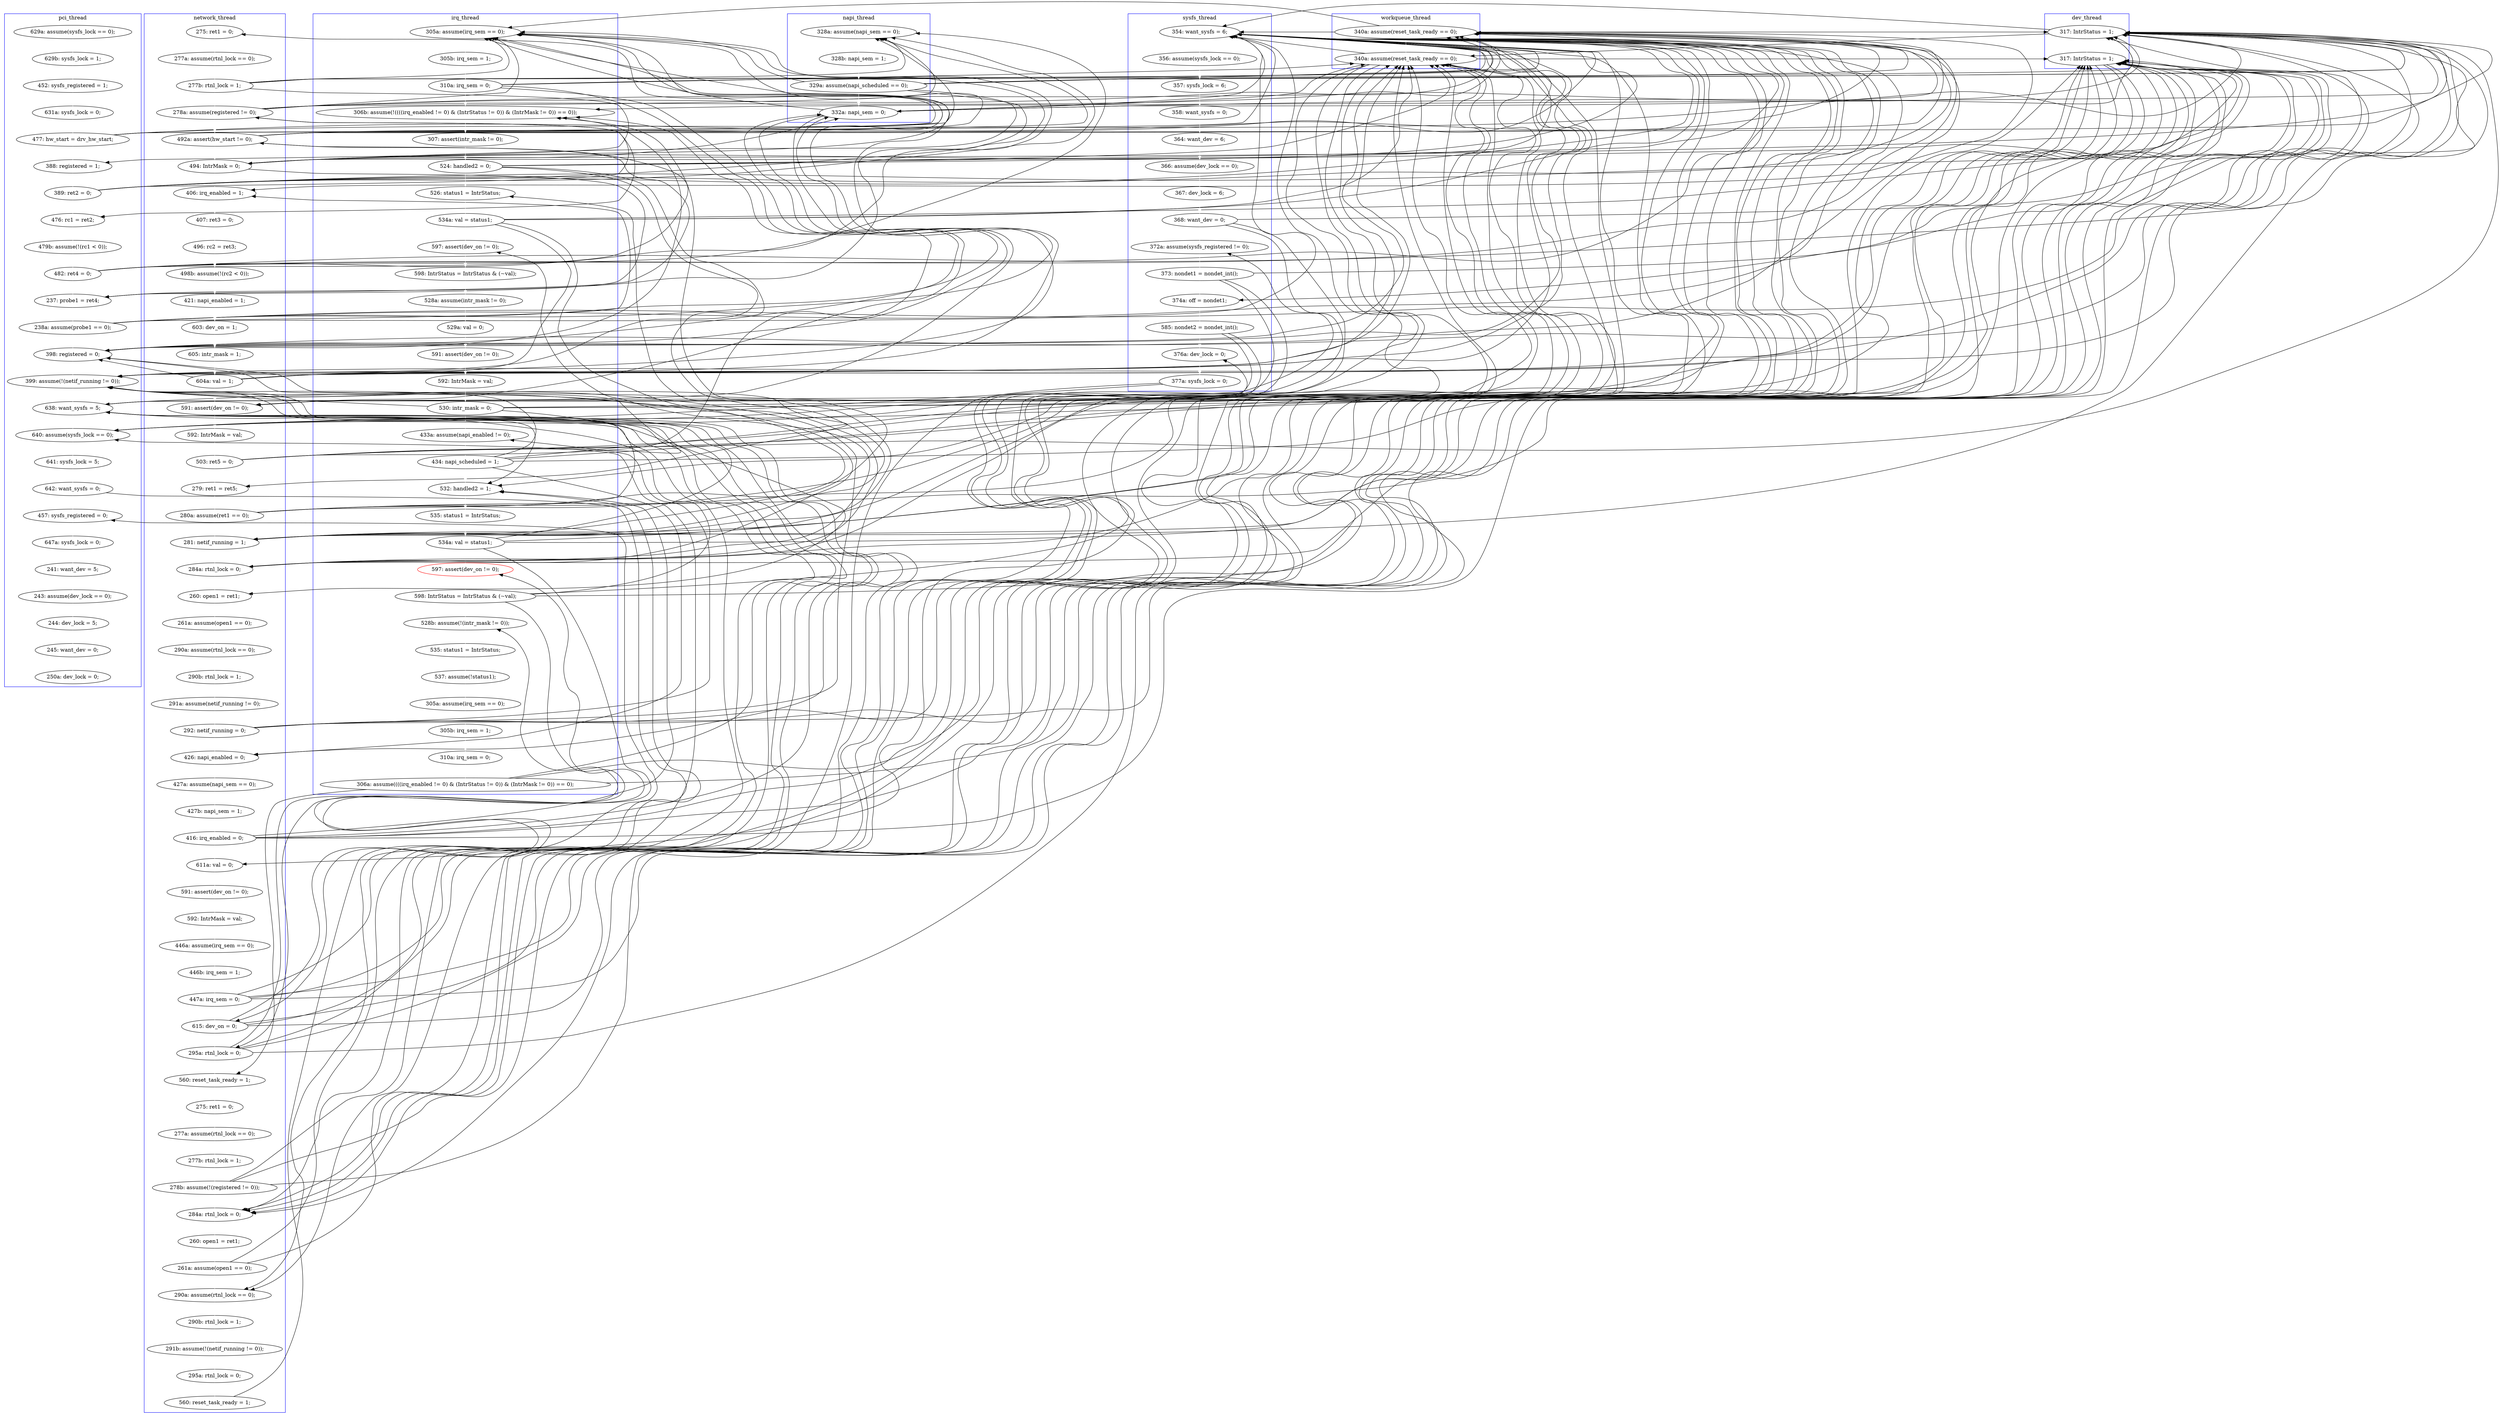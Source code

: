 digraph Counterexample {
	76 -> 110 [color = black, style = solid, constraint = false]
	36 -> 53 [color = white, style = solid]
	208 -> 251 [color = black, style = solid, constraint = false]
	106 -> 186 [color = black, style = solid, constraint = false]
	101 -> 242 [color = black, style = solid, constraint = false]
	188 -> 190 [color = white, style = solid]
	122 -> 174 [color = white, style = solid]
	76 -> 122 [color = white, style = solid]
	174 -> 242 [color = black, style = solid, constraint = false]
	48 -> 55 [color = white, style = solid]
	128 -> 242 [color = black, style = solid, constraint = false]
	206 -> 207 [color = black, style = solid, constraint = false]
	269 -> 270 [color = white, style = solid]
	264 -> 269 [color = black, style = solid, constraint = false]
	129 -> 242 [color = black, style = solid, constraint = false]
	55 -> 110 [color = black, style = solid, constraint = false]
	55 -> 242 [color = black, style = solid, constraint = false]
	174 -> 177 [color = black, style = solid, constraint = false]
	36 -> 43 [color = black, style = solid, constraint = false]
	251 -> 269 [color = white, style = solid]
	72 -> 129 [color = black, style = solid, constraint = false]
	67 -> 72 [color = white, style = solid]
	226 -> 228 [color = black, style = solid, constraint = false]
	71 -> 242 [color = black, style = solid, constraint = false]
	255 -> 258 [color = white, style = solid]
	254 -> 255 [color = black, style = solid, constraint = false]
	240 -> 254 [color = black, style = solid, constraint = false]
	67 -> 73 [color = black, style = solid, constraint = false]
	53 -> 54 [color = white, style = solid]
	55 -> 59 [color = black, style = solid, constraint = false]
	148 -> 149 [color = white, style = solid]
	47 -> 48 [color = white, style = solid]
	71 -> 106 [color = white, style = solid]
	139 -> 141 [color = white, style = solid]
	154 -> 254 [color = black, style = solid, constraint = false]
	197 -> 206 [color = white, style = solid]
	154 -> 186 [color = black, style = solid, constraint = false]
	270 -> 271 [color = white, style = solid]
	261 -> 264 [color = white, style = solid]
	253 -> 255 [color = white, style = solid]
	63 -> 110 [color = black, style = solid, constraint = false]
	84 -> 129 [color = black, style = solid, constraint = false]
	204 -> 254 [color = black, style = solid, constraint = false]
	106 -> 122 [color = black, style = solid, constraint = false]
	101 -> 122 [color = black, style = solid, constraint = false]
	137 -> 138 [color = black, style = solid, constraint = false]
	211 -> 254 [color = black, style = solid, constraint = false]
	48 -> 242 [color = black, style = solid, constraint = false]
	63 -> 84 [color = black, style = solid, constraint = false]
	169 -> 170 [color = white, style = solid]
	208 -> 242 [color = black, style = solid, constraint = false]
	122 -> 242 [color = black, style = solid, constraint = false]
	106 -> 110 [color = black, style = solid, constraint = false]
	138 -> 142 [color = white, style = solid]
	177 -> 178 [color = white, style = solid]
	125 -> 128 [color = white, style = solid]
	190 -> 191 [color = white, style = solid]
	138 -> 254 [color = black, style = solid, constraint = false]
	258 -> 260 [color = black, style = solid, constraint = false]
	251 -> 260 [color = black, style = solid, constraint = false]
	253 -> 269 [color = black, style = solid, constraint = false]
	55 -> 84 [color = black, style = solid, constraint = false]
	249 -> 252 [color = white, style = solid]
	154 -> 155 [color = black, style = solid, constraint = false]
	219 -> 222 [color = white, style = solid]
	84 -> 106 [color = black, style = solid, constraint = false]
	306 -> 307 [color = white, style = solid]
	54 -> 68 [color = black, style = solid, constraint = false]
	72 -> 110 [color = black, style = solid, constraint = false]
	128 -> 138 [color = white, style = solid]
	170 -> 174 [color = black, style = solid, constraint = false]
	246 -> 247 [color = white, style = solid]
	165 -> 167 [color = white, style = solid]
	120 -> 122 [color = black, style = solid, constraint = false]
	253 -> 260 [color = black, style = solid, constraint = false]
	106 -> 114 [color = black, style = solid, constraint = false]
	254 -> 269 [color = black, style = solid, constraint = false]
	101 -> 129 [color = black, style = solid, constraint = false]
	137 -> 254 [color = black, style = solid, constraint = false]
	142 -> 186 [color = black, style = solid, constraint = false]
	106 -> 242 [color = black, style = solid, constraint = false]
	101 -> 114 [color = white, style = solid]
	224 -> 226 [color = white, style = solid]
	84 -> 242 [color = black, style = solid, constraint = false]
	29 -> 32 [color = white, style = solid]
	87 -> 88 [color = white, style = solid]
	183 -> 201 [color = black, style = solid, constraint = false]
	141 -> 186 [color = black, style = solid, constraint = false]
	235 -> 236 [color = white, style = solid]
	110 -> 111 [color = white, style = solid]
	174 -> 254 [color = black, style = solid, constraint = false]
	206 -> 211 [color = white, style = solid]
	211 -> 228 [color = white, style = solid]
	132 -> 137 [color = white, style = solid]
	178 -> 179 [color = white, style = solid]
	248 -> 249 [color = white, style = solid]
	48 -> 84 [color = black, style = solid, constraint = false]
	114 -> 115 [color = white, style = solid]
	144 -> 145 [color = white, style = solid]
	197 -> 242 [color = black, style = solid, constraint = false]
	129 -> 138 [color = black, style = solid, constraint = false]
	170 -> 201 [color = white, style = solid]
	120 -> 131 [color = black, style = solid, constraint = false]
	142 -> 242 [color = black, style = solid, constraint = false]
	141 -> 174 [color = black, style = solid, constraint = false]
	183 -> 242 [color = black, style = solid, constraint = false]
	236 -> 240 [color = white, style = solid]
	195 -> 196 [color = white, style = solid]
	191 -> 195 [color = white, style = solid]
	179 -> 183 [color = white, style = solid]
	112 -> 131 [color = white, style = solid]
	154 -> 169 [color = white, style = solid]
	63 -> 68 [color = black, style = solid, constraint = false]
	174 -> 186 [color = black, style = solid, constraint = false]
	208 -> 211 [color = black, style = solid, constraint = false]
	122 -> 186 [color = black, style = solid, constraint = false]
	43 -> 47 [color = white, style = solid]
	48 -> 110 [color = black, style = solid, constraint = false]
	264 -> 265 [color = black, style = solid, constraint = false]
	211 -> 242 [color = black, style = solid, constraint = false]
	307 -> 308 [color = white, style = solid]
	63 -> 67 [color = black, style = solid, constraint = false]
	251 -> 254 [color = black, style = solid, constraint = false]
	211 -> 251 [color = black, style = solid, constraint = false]
	36 -> 110 [color = black, style = solid, constraint = false]
	274 -> 276 [color = white, style = solid]
	202 -> 204 [color = white, style = solid]
	218 -> 219 [color = white, style = solid]
	142 -> 174 [color = black, style = solid, constraint = false]
	197 -> 254 [color = black, style = solid, constraint = false]
	204 -> 242 [color = black, style = solid, constraint = false]
	170 -> 186 [color = black, style = solid, constraint = false]
	72 -> 87 [color = white, style = solid]
	266 -> 273 [color = black, style = solid, constraint = false]
	54 -> 59 [color = white, style = solid]
	120 -> 186 [color = black, style = solid, constraint = false]
	72 -> 242 [color = black, style = solid, constraint = false]
	115 -> 120 [color = white, style = solid]
	71 -> 73 [color = black, style = solid, constraint = false]
	122 -> 131 [color = black, style = solid, constraint = false]
	76 -> 106 [color = black, style = solid, constraint = false]
	186 -> 254 [color = black, style = solid, constraint = false]
	112 -> 242 [color = black, style = solid, constraint = false]
	245 -> 246 [color = white, style = solid]
	138 -> 174 [color = black, style = solid, constraint = false]
	141 -> 242 [color = black, style = solid, constraint = false]
	249 -> 260 [color = black, style = solid, constraint = false]
	167 -> 169 [color = black, style = solid, constraint = false]
	95 -> 99 [color = white, style = solid]
	54 -> 84 [color = black, style = solid, constraint = false]
	67 -> 242 [color = black, style = solid, constraint = false]
	152 -> 154 [color = white, style = solid]
	99 -> 100 [color = white, style = solid]
	141 -> 254 [color = black, style = solid, constraint = false]
	84 -> 122 [color = black, style = solid, constraint = false]
	186 -> 251 [color = black, style = solid, constraint = false]
	112 -> 186 [color = black, style = solid, constraint = false]
	67 -> 129 [color = black, style = solid, constraint = false]
	63 -> 73 [color = white, style = solid]
	197 -> 251 [color = black, style = solid, constraint = false]
	206 -> 251 [color = black, style = solid, constraint = false]
	174 -> 251 [color = white, style = solid]
	36 -> 129 [color = black, style = solid, constraint = false]
	266 -> 269 [color = black, style = solid, constraint = false]
	67 -> 84 [color = black, style = solid, constraint = false]
	141 -> 142 [color = black, style = solid, constraint = false]
	92 -> 95 [color = white, style = solid]
	247 -> 248 [color = white, style = solid]
	265 -> 266 [color = white, style = solid]
	89 -> 92 [color = white, style = solid]
	55 -> 67 [color = white, style = solid]
	68 -> 69 [color = white, style = solid]
	137 -> 242 [color = black, style = solid, constraint = false]
	48 -> 129 [color = black, style = solid, constraint = false]
	112 -> 129 [color = black, style = solid, constraint = false]
	252 -> 253 [color = white, style = solid]
	120 -> 242 [color = black, style = solid, constraint = false]
	128 -> 129 [color = black, style = solid, constraint = false]
	309 -> 310 [color = white, style = solid]
	206 -> 242 [color = black, style = solid, constraint = false]
	222 -> 223 [color = white, style = solid]
	183 -> 251 [color = black, style = solid, constraint = false]
	138 -> 139 [color = black, style = solid, constraint = false]
	55 -> 129 [color = black, style = solid, constraint = false]
	71 -> 84 [color = black, style = solid, constraint = false]
	137 -> 139 [color = white, style = solid]
	67 -> 68 [color = black, style = solid, constraint = false]
	138 -> 186 [color = black, style = solid, constraint = false]
	129 -> 131 [color = black, style = solid, constraint = false]
	72 -> 73 [color = black, style = solid, constraint = false]
	217 -> 218 [color = white, style = solid]
	71 -> 72 [color = black, style = solid, constraint = false]
	54 -> 55 [color = black, style = solid, constraint = false]
	129 -> 186 [color = black, style = solid, constraint = false]
	240 -> 260 [color = white, style = solid]
	161 -> 162 [color = white, style = solid]
	204 -> 207 [color = white, style = solid]
	76 -> 87 [color = black, style = solid, constraint = false]
	167 -> 177 [color = white, style = solid]
	141 -> 144 [color = white, style = solid]
	73 -> 76 [color = white, style = solid]
	36 -> 68 [color = black, style = solid, constraint = false]
	100 -> 101 [color = white, style = solid]
	34 -> 36 [color = white, style = solid]
	249 -> 251 [color = black, style = solid, constraint = false]
	84 -> 87 [color = black, style = solid, constraint = false]
	84 -> 110 [color = black, style = solid, constraint = false]
	258 -> 269 [color = black, style = solid, constraint = false]
	131 -> 132 [color = white, style = solid]
	137 -> 186 [color = black, style = solid, constraint = false]
	284 -> 292 [color = black, style = solid, constraint = false]
	264 -> 273 [color = white, style = solid]
	142 -> 155 [color = white, style = solid]
	128 -> 174 [color = black, style = solid, constraint = false]
	112 -> 122 [color = black, style = solid, constraint = false]
	308 -> 309 [color = white, style = solid]
	253 -> 254 [color = black, style = solid, constraint = false]
	71 -> 110 [color = black, style = solid, constraint = false]
	197 -> 201 [color = black, style = solid, constraint = false]
	158 -> 161 [color = white, style = solid]
	243 -> 244 [color = white, style = solid]
	207 -> 208 [color = white, style = solid]
	226 -> 254 [color = black, style = solid, constraint = false]
	122 -> 129 [color = black, style = solid, constraint = false]
	258 -> 265 [color = white, style = solid]
	138 -> 242 [color = black, style = solid, constraint = false]
	36 -> 84 [color = black, style = solid, constraint = false]
	208 -> 254 [color = black, style = solid, constraint = false]
	72 -> 106 [color = black, style = solid, constraint = false]
	120 -> 125 [color = white, style = solid]
	228 -> 234 [color = white, style = solid]
	276 -> 279 [color = white, style = solid]
	54 -> 242 [color = black, style = solid, constraint = false]
	167 -> 174 [color = black, style = solid, constraint = false]
	226 -> 251 [color = black, style = solid, constraint = false]
	129 -> 254 [color = white, style = solid]
	242 -> 243 [color = white, style = solid]
	292 -> 303 [color = white, style = solid]
	167 -> 242 [color = black, style = solid, constraint = false]
	106 -> 129 [color = black, style = solid, constraint = false]
	48 -> 53 [color = black, style = solid, constraint = false]
	204 -> 251 [color = black, style = solid, constraint = false]
	206 -> 254 [color = black, style = solid, constraint = false]
	273 -> 274 [color = white, style = solid]
	71 -> 129 [color = black, style = solid, constraint = false]
	32 -> 34 [color = white, style = solid]
	84 -> 186 [color = white, style = solid]
	244 -> 245 [color = white, style = solid]
	167 -> 254 [color = black, style = solid, constraint = false]
	170 -> 242 [color = black, style = solid, constraint = false]
	76 -> 242 [color = black, style = solid, constraint = false]
	101 -> 106 [color = black, style = solid, constraint = false]
	111 -> 112 [color = white, style = solid]
	63 -> 129 [color = black, style = solid, constraint = false]
	55 -> 68 [color = black, style = solid, constraint = false]
	251 -> 252 [color = black, style = solid, constraint = false]
	76 -> 129 [color = black, style = solid, constraint = false]
	271 -> 292 [color = white, style = solid]
	62 -> 63 [color = white, style = solid]
	151 -> 152 [color = white, style = solid]
	59 -> 62 [color = white, style = solid]
	183 -> 186 [color = black, style = solid, constraint = false]
	128 -> 131 [color = black, style = solid, constraint = false]
	142 -> 254 [color = black, style = solid, constraint = false]
	129 -> 174 [color = black, style = solid, constraint = false]
	249 -> 254 [color = black, style = solid, constraint = false]
	142 -> 144 [color = black, style = solid, constraint = false]
	28 -> 29 [color = white, style = solid]
	303 -> 306 [color = white, style = solid]
	186 -> 242 [color = black, style = solid, constraint = false]
	271 -> 273 [color = black, style = solid, constraint = false]
	186 -> 201 [color = black, style = solid, constraint = false]
	240 -> 242 [color = black, style = solid, constraint = false]
	201 -> 202 [color = white, style = solid]
	170 -> 177 [color = black, style = solid, constraint = false]
	260 -> 261 [color = white, style = solid]
	101 -> 110 [color = black, style = solid, constraint = false]
	154 -> 174 [color = black, style = solid, constraint = false]
	76 -> 84 [color = black, style = solid, constraint = false]
	36 -> 242 [color = black, style = solid, constraint = false]
	48 -> 68 [color = black, style = solid, constraint = false]
	154 -> 242 [color = black, style = solid, constraint = false]
	69 -> 71 [color = white, style = solid]
	54 -> 129 [color = black, style = solid, constraint = false]
	67 -> 110 [color = black, style = solid, constraint = false]
	120 -> 129 [color = black, style = solid, constraint = false]
	122 -> 125 [color = black, style = solid, constraint = false]
	223 -> 224 [color = white, style = solid]
	226 -> 242 [color = black, style = solid, constraint = false]
	240 -> 251 [color = black, style = solid, constraint = false]
	279 -> 284 [color = white, style = solid]
	211 -> 217 [color = black, style = solid, constraint = false]
	196 -> 197 [color = white, style = solid]
	145 -> 148 [color = white, style = solid]
	72 -> 84 [color = black, style = solid, constraint = false]
	162 -> 165 [color = white, style = solid]
	183 -> 254 [color = black, style = solid, constraint = false]
	183 -> 188 [color = white, style = solid]
	112 -> 114 [color = black, style = solid, constraint = false]
	149 -> 151 [color = white, style = solid]
	128 -> 186 [color = black, style = solid, constraint = false]
	137 -> 174 [color = black, style = solid, constraint = false]
	254 -> 260 [color = black, style = solid, constraint = false]
	186 -> 188 [color = black, style = solid, constraint = false]
	174 -> 201 [color = black, style = solid, constraint = false]
	88 -> 89 [color = white, style = solid]
	234 -> 235 [color = white, style = solid]
	155 -> 158 [color = white, style = solid]
	101 -> 186 [color = black, style = solid, constraint = false]
	170 -> 254 [color = black, style = solid, constraint = false]
	204 -> 206 [color = black, style = solid, constraint = false]
	208 -> 217 [color = white, style = solid]
	63 -> 242 [color = black, style = solid, constraint = false]
	167 -> 186 [color = black, style = solid, constraint = false]
	54 -> 110 [color = black, style = solid, constraint = false]
	subgraph cluster4 {
		label = napi_thread
		color = blue
		106  [label = "332a: napi_sem = 0;"]
		69  [label = "328b: napi_sem = 1;"]
		71  [label = "329a: assume(napi_scheduled == 0);"]
		68  [label = "328a: assume(napi_sem == 0);"]
	}
	subgraph cluster5 {
		label = workqueue_thread
		color = blue
		186  [label = "340a: assume(reset_task_ready == 0);"]
		84  [label = "340a: assume(reset_task_ready == 0);"]
	}
	subgraph cluster3 {
		label = irq_thread
		color = blue
		149  [label = "529a: val = 0;"]
		218  [label = "535: status1 = IntrStatus;"]
		148  [label = "528a: assume(intr_mask != 0);"]
		224  [label = "310a: irq_sem = 0;"]
		112  [label = "310a: irq_sem = 0;"]
		217  [label = "528b: assume(!(intr_mask != 0));"]
		139  [label = "526: status1 = IntrStatus;"]
		226  [label = "306a: assume((((irq_enabled != 0) & (IntrStatus != 0)) & (IntrMask != 0)) == 0);"]
		154  [label = "530: intr_mask = 0;"]
		151  [label = "591: assert(dev_on != 0);"]
		111  [label = "305b: irq_sem = 1;"]
		110  [label = "305a: assume(irq_sem == 0);"]
		170  [label = "434: napi_scheduled = 1;"]
		145  [label = "598: IntrStatus = IntrStatus & (~val);"]
		144  [label = "597: assert(dev_on != 0);"]
		222  [label = "305a: assume(irq_sem == 0);"]
		169  [label = "433a: assume(napi_enabled != 0);"]
		219  [label = "537: assume(!status1);"]
		208  [label = "598: IntrStatus = IntrStatus & (~val);"]
		201  [label = "532: handled2 = 1;"]
		132  [label = "307: assert(intr_mask != 0);"]
		137  [label = "524: handled2 = 0;"]
		202  [label = "535: status1 = IntrStatus;"]
		131  [label = "306b: assume(!((((irq_enabled != 0) & (IntrStatus != 0)) & (IntrMask != 0)) == 0));"]
		207  [label = "597: assert(dev_on != 0);", color = red]
		204  [label = "534a: val = status1;"]
		152  [label = "592: IntrMask = val;"]
		141  [label = "534a: val = status1;"]
		223  [label = "305b: irq_sem = 1;"]
	}
	subgraph cluster7 {
		label = dev_thread
		color = blue
		254  [label = "317: IntrStatus = 1;"]
		129  [label = "317: IntrStatus = 1;"]
	}
	subgraph cluster2 {
		label = network_thread
		color = blue
		88  [label = "407: ret3 = 0;"]
		72  [label = "494: IntrMask = 0;"]
		95  [label = "421: napi_enabled = 1;"]
		142  [label = "284a: rtnl_lock = 0;"]
		47  [label = "277a: assume(rtnl_lock == 0);"]
		162  [label = "290b: rtnl_lock = 1;"]
		236  [label = "277b: rtnl_lock = 1;"]
		261  [label = "260: open1 = ret1;"]
		48  [label = "277b: rtnl_lock = 1;"]
		264  [label = "261a: assume(open1 == 0);"]
		158  [label = "261a: assume(open1 == 0);"]
		279  [label = "295a: rtnl_lock = 0;"]
		195  [label = "446a: assume(irq_sem == 0);"]
		276  [label = "291b: assume(!(netif_running != 0));"]
		206  [label = "615: dev_on = 0;"]
		99  [label = "603: dev_on = 1;"]
		125  [label = "279: ret1 = ret5;"]
		190  [label = "591: assert(dev_on != 0);"]
		235  [label = "277a: assume(rtnl_lock == 0);"]
		165  [label = "291a: assume(netif_running != 0);"]
		115  [label = "592: IntrMask = val;"]
		177  [label = "426: napi_enabled = 0;"]
		178  [label = "427a: assume(napi_sem == 0);"]
		114  [label = "591: assert(dev_on != 0);"]
		89  [label = "496: rc2 = ret3;"]
		197  [label = "447a: irq_sem = 0;"]
		67  [label = "492a: assert(hw_start != 0);"]
		240  [label = "278b: assume(!(registered != 0));"]
		179  [label = "427b: napi_sem = 1;"]
		128  [label = "280a: assume(ret1 == 0);"]
		284  [label = "560: reset_task_ready = 1;"]
		92  [label = "498b: assume(!(rc2 < 0));"]
		260  [label = "284a: rtnl_lock = 0;"]
		183  [label = "416: irq_enabled = 0;"]
		138  [label = "281: netif_running = 1;"]
		167  [label = "292: netif_running = 0;"]
		196  [label = "446b: irq_sem = 1;"]
		155  [label = "260: open1 = ret1;"]
		120  [label = "503: ret5 = 0;"]
		55  [label = "278a: assume(registered != 0);"]
		101  [label = "604a: val = 1;"]
		211  [label = "295a: rtnl_lock = 0;"]
		274  [label = "290b: rtnl_lock = 1;"]
		188  [label = "611a: val = 0;"]
		234  [label = "275: ret1 = 0;"]
		87  [label = "406: irq_enabled = 1;"]
		191  [label = "592: IntrMask = val;"]
		273  [label = "290a: assume(rtnl_lock == 0);"]
		100  [label = "605: intr_mask = 1;"]
		228  [label = "560: reset_task_ready = 1;"]
		161  [label = "290a: assume(rtnl_lock == 0);"]
		43  [label = "275: ret1 = 0;"]
	}
	subgraph cluster1 {
		label = pci_thread
		color = blue
		76  [label = "238a: assume(probe1 == 0);"]
		303  [label = "647a: sysfs_lock = 0;"]
		251  [label = "638: want_sysfs = 5;"]
		308  [label = "244: dev_lock = 5;"]
		310  [label = "250a: dev_lock = 0;"]
		309  [label = "245: want_dev = 0;"]
		28  [label = "629a: assume(sysfs_lock == 0);"]
		271  [label = "642: want_sysfs = 0;"]
		32  [label = "452: sysfs_registered = 1;"]
		306  [label = "241: want_dev = 5;"]
		36  [label = "477: hw_start = drv_hw_start;"]
		307  [label = "243: assume(dev_lock == 0);"]
		53  [label = "388: registered = 1;"]
		292  [label = "457: sysfs_registered = 0;"]
		62  [label = "479b: assume(!(rc1 < 0));"]
		73  [label = "237: probe1 = ret4;"]
		29  [label = "629b: sysfs_lock = 1;"]
		59  [label = "476: rc1 = ret2;"]
		34  [label = "631a: sysfs_lock = 0;"]
		63  [label = "482: ret4 = 0;"]
		54  [label = "389: ret2 = 0;"]
		269  [label = "640: assume(sysfs_lock == 0);"]
		174  [label = "399: assume(!(netif_running != 0));"]
		122  [label = "398: registered = 0;"]
		270  [label = "641: sysfs_lock = 5;"]
	}
	subgraph cluster6 {
		label = sysfs_thread
		color = blue
		244  [label = "357: sysfs_lock = 6;"]
		252  [label = "372a: assume(sysfs_registered != 0);"]
		265  [label = "376a: dev_lock = 0;"]
		246  [label = "364: want_dev = 6;"]
		242  [label = "354: want_sysfs = 6;"]
		248  [label = "367: dev_lock = 6;"]
		247  [label = "366: assume(dev_lock == 0);"]
		253  [label = "373: nondet1 = nondet_int();"]
		266  [label = "377a: sysfs_lock = 0;"]
		258  [label = "585: nondet2 = nondet_int();"]
		255  [label = "374a: off = nondet1;"]
		243  [label = "356: assume(sysfs_lock == 0);"]
		245  [label = "358: want_sysfs = 0;"]
		249  [label = "368: want_dev = 0;"]
	}
}